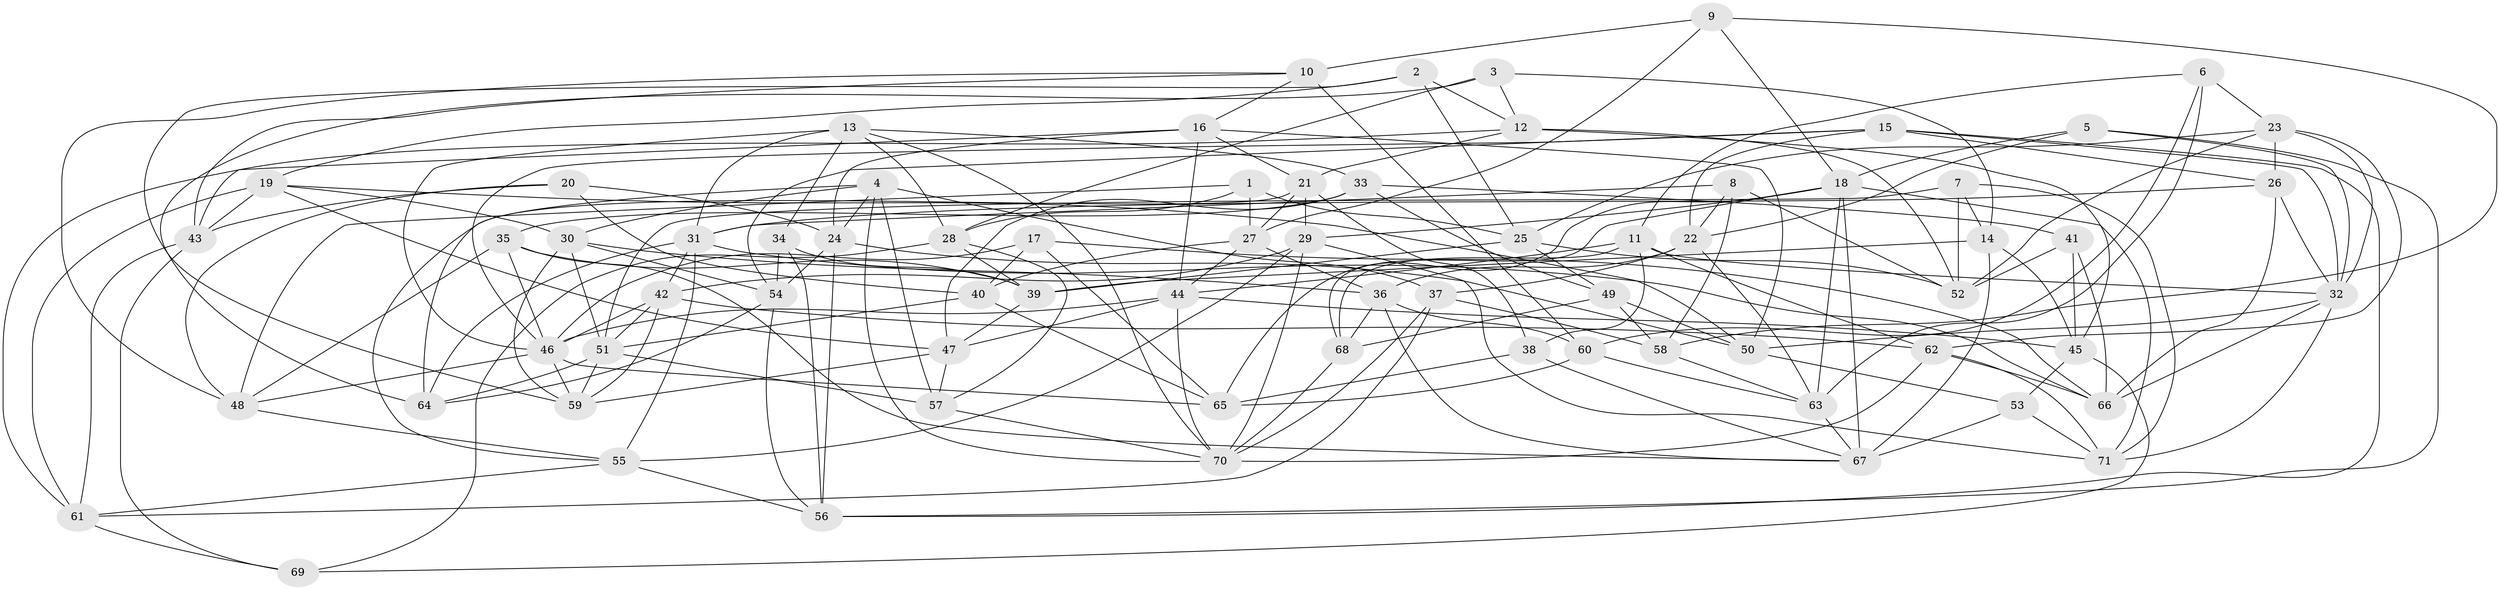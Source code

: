 // original degree distribution, {4: 1.0}
// Generated by graph-tools (version 1.1) at 2025/03/03/09/25 03:03:10]
// undirected, 71 vertices, 198 edges
graph export_dot {
graph [start="1"]
  node [color=gray90,style=filled];
  1;
  2;
  3;
  4;
  5;
  6;
  7;
  8;
  9;
  10;
  11;
  12;
  13;
  14;
  15;
  16;
  17;
  18;
  19;
  20;
  21;
  22;
  23;
  24;
  25;
  26;
  27;
  28;
  29;
  30;
  31;
  32;
  33;
  34;
  35;
  36;
  37;
  38;
  39;
  40;
  41;
  42;
  43;
  44;
  45;
  46;
  47;
  48;
  49;
  50;
  51;
  52;
  53;
  54;
  55;
  56;
  57;
  58;
  59;
  60;
  61;
  62;
  63;
  64;
  65;
  66;
  67;
  68;
  69;
  70;
  71;
  1 -- 25 [weight=1.0];
  1 -- 27 [weight=1.0];
  1 -- 28 [weight=1.0];
  1 -- 48 [weight=1.0];
  2 -- 12 [weight=1.0];
  2 -- 19 [weight=1.0];
  2 -- 25 [weight=1.0];
  2 -- 59 [weight=1.0];
  3 -- 12 [weight=1.0];
  3 -- 14 [weight=1.0];
  3 -- 28 [weight=1.0];
  3 -- 64 [weight=1.0];
  4 -- 24 [weight=1.0];
  4 -- 30 [weight=1.0];
  4 -- 37 [weight=1.0];
  4 -- 57 [weight=1.0];
  4 -- 64 [weight=1.0];
  4 -- 70 [weight=1.0];
  5 -- 18 [weight=1.0];
  5 -- 22 [weight=1.0];
  5 -- 32 [weight=1.0];
  5 -- 56 [weight=1.0];
  6 -- 11 [weight=1.0];
  6 -- 23 [weight=1.0];
  6 -- 60 [weight=1.0];
  6 -- 63 [weight=1.0];
  7 -- 14 [weight=1.0];
  7 -- 51 [weight=1.0];
  7 -- 52 [weight=1.0];
  7 -- 71 [weight=1.0];
  8 -- 22 [weight=1.0];
  8 -- 31 [weight=1.0];
  8 -- 52 [weight=1.0];
  8 -- 58 [weight=1.0];
  9 -- 10 [weight=1.0];
  9 -- 18 [weight=1.0];
  9 -- 27 [weight=1.0];
  9 -- 58 [weight=1.0];
  10 -- 16 [weight=1.0];
  10 -- 43 [weight=1.0];
  10 -- 48 [weight=1.0];
  10 -- 60 [weight=2.0];
  11 -- 32 [weight=1.0];
  11 -- 38 [weight=1.0];
  11 -- 44 [weight=1.0];
  11 -- 62 [weight=1.0];
  11 -- 68 [weight=1.0];
  12 -- 21 [weight=1.0];
  12 -- 45 [weight=1.0];
  12 -- 52 [weight=1.0];
  12 -- 61 [weight=1.0];
  13 -- 28 [weight=1.0];
  13 -- 31 [weight=1.0];
  13 -- 33 [weight=1.0];
  13 -- 34 [weight=1.0];
  13 -- 46 [weight=1.0];
  13 -- 70 [weight=1.0];
  14 -- 39 [weight=1.0];
  14 -- 45 [weight=1.0];
  14 -- 67 [weight=2.0];
  15 -- 22 [weight=1.0];
  15 -- 26 [weight=1.0];
  15 -- 32 [weight=1.0];
  15 -- 46 [weight=1.0];
  15 -- 54 [weight=1.0];
  15 -- 56 [weight=1.0];
  16 -- 21 [weight=1.0];
  16 -- 24 [weight=1.0];
  16 -- 43 [weight=1.0];
  16 -- 44 [weight=1.0];
  16 -- 50 [weight=1.0];
  17 -- 40 [weight=1.0];
  17 -- 46 [weight=1.0];
  17 -- 65 [weight=1.0];
  17 -- 66 [weight=1.0];
  18 -- 29 [weight=1.0];
  18 -- 63 [weight=1.0];
  18 -- 65 [weight=1.0];
  18 -- 67 [weight=1.0];
  18 -- 68 [weight=1.0];
  18 -- 71 [weight=1.0];
  19 -- 30 [weight=1.0];
  19 -- 43 [weight=1.0];
  19 -- 47 [weight=1.0];
  19 -- 50 [weight=1.0];
  19 -- 61 [weight=1.0];
  20 -- 24 [weight=1.0];
  20 -- 40 [weight=1.0];
  20 -- 43 [weight=1.0];
  20 -- 48 [weight=1.0];
  21 -- 27 [weight=1.0];
  21 -- 29 [weight=1.0];
  21 -- 38 [weight=1.0];
  21 -- 55 [weight=1.0];
  22 -- 36 [weight=1.0];
  22 -- 37 [weight=1.0];
  22 -- 63 [weight=1.0];
  23 -- 25 [weight=1.0];
  23 -- 26 [weight=1.0];
  23 -- 32 [weight=1.0];
  23 -- 52 [weight=1.0];
  23 -- 62 [weight=1.0];
  24 -- 50 [weight=1.0];
  24 -- 54 [weight=1.0];
  24 -- 56 [weight=1.0];
  25 -- 39 [weight=1.0];
  25 -- 49 [weight=1.0];
  25 -- 52 [weight=1.0];
  26 -- 31 [weight=2.0];
  26 -- 32 [weight=1.0];
  26 -- 66 [weight=1.0];
  27 -- 36 [weight=1.0];
  27 -- 40 [weight=1.0];
  27 -- 44 [weight=1.0];
  28 -- 39 [weight=1.0];
  28 -- 57 [weight=1.0];
  28 -- 69 [weight=1.0];
  29 -- 42 [weight=1.0];
  29 -- 55 [weight=1.0];
  29 -- 70 [weight=1.0];
  29 -- 71 [weight=1.0];
  30 -- 36 [weight=1.0];
  30 -- 51 [weight=1.0];
  30 -- 54 [weight=1.0];
  30 -- 59 [weight=1.0];
  31 -- 42 [weight=1.0];
  31 -- 55 [weight=1.0];
  31 -- 64 [weight=1.0];
  31 -- 66 [weight=1.0];
  32 -- 50 [weight=1.0];
  32 -- 66 [weight=1.0];
  32 -- 71 [weight=1.0];
  33 -- 35 [weight=1.0];
  33 -- 41 [weight=1.0];
  33 -- 47 [weight=2.0];
  33 -- 49 [weight=1.0];
  34 -- 39 [weight=1.0];
  34 -- 54 [weight=1.0];
  34 -- 56 [weight=1.0];
  35 -- 39 [weight=1.0];
  35 -- 46 [weight=2.0];
  35 -- 48 [weight=1.0];
  35 -- 67 [weight=1.0];
  36 -- 60 [weight=1.0];
  36 -- 67 [weight=1.0];
  36 -- 68 [weight=1.0];
  37 -- 58 [weight=2.0];
  37 -- 61 [weight=1.0];
  37 -- 70 [weight=1.0];
  38 -- 65 [weight=1.0];
  38 -- 67 [weight=1.0];
  39 -- 47 [weight=1.0];
  40 -- 51 [weight=2.0];
  40 -- 65 [weight=1.0];
  41 -- 45 [weight=1.0];
  41 -- 52 [weight=1.0];
  41 -- 66 [weight=1.0];
  42 -- 46 [weight=1.0];
  42 -- 51 [weight=1.0];
  42 -- 59 [weight=1.0];
  42 -- 62 [weight=1.0];
  43 -- 61 [weight=1.0];
  43 -- 69 [weight=1.0];
  44 -- 45 [weight=1.0];
  44 -- 46 [weight=1.0];
  44 -- 47 [weight=2.0];
  44 -- 70 [weight=1.0];
  45 -- 53 [weight=1.0];
  45 -- 69 [weight=1.0];
  46 -- 48 [weight=1.0];
  46 -- 59 [weight=1.0];
  46 -- 65 [weight=1.0];
  47 -- 57 [weight=1.0];
  47 -- 59 [weight=1.0];
  48 -- 55 [weight=1.0];
  49 -- 50 [weight=1.0];
  49 -- 58 [weight=1.0];
  49 -- 68 [weight=2.0];
  50 -- 53 [weight=1.0];
  51 -- 57 [weight=2.0];
  51 -- 59 [weight=1.0];
  51 -- 64 [weight=2.0];
  53 -- 67 [weight=1.0];
  53 -- 71 [weight=1.0];
  54 -- 56 [weight=1.0];
  54 -- 64 [weight=1.0];
  55 -- 56 [weight=1.0];
  55 -- 61 [weight=1.0];
  57 -- 70 [weight=1.0];
  58 -- 63 [weight=1.0];
  60 -- 63 [weight=1.0];
  60 -- 65 [weight=1.0];
  61 -- 69 [weight=1.0];
  62 -- 66 [weight=1.0];
  62 -- 70 [weight=1.0];
  62 -- 71 [weight=1.0];
  63 -- 67 [weight=1.0];
  68 -- 70 [weight=1.0];
}
